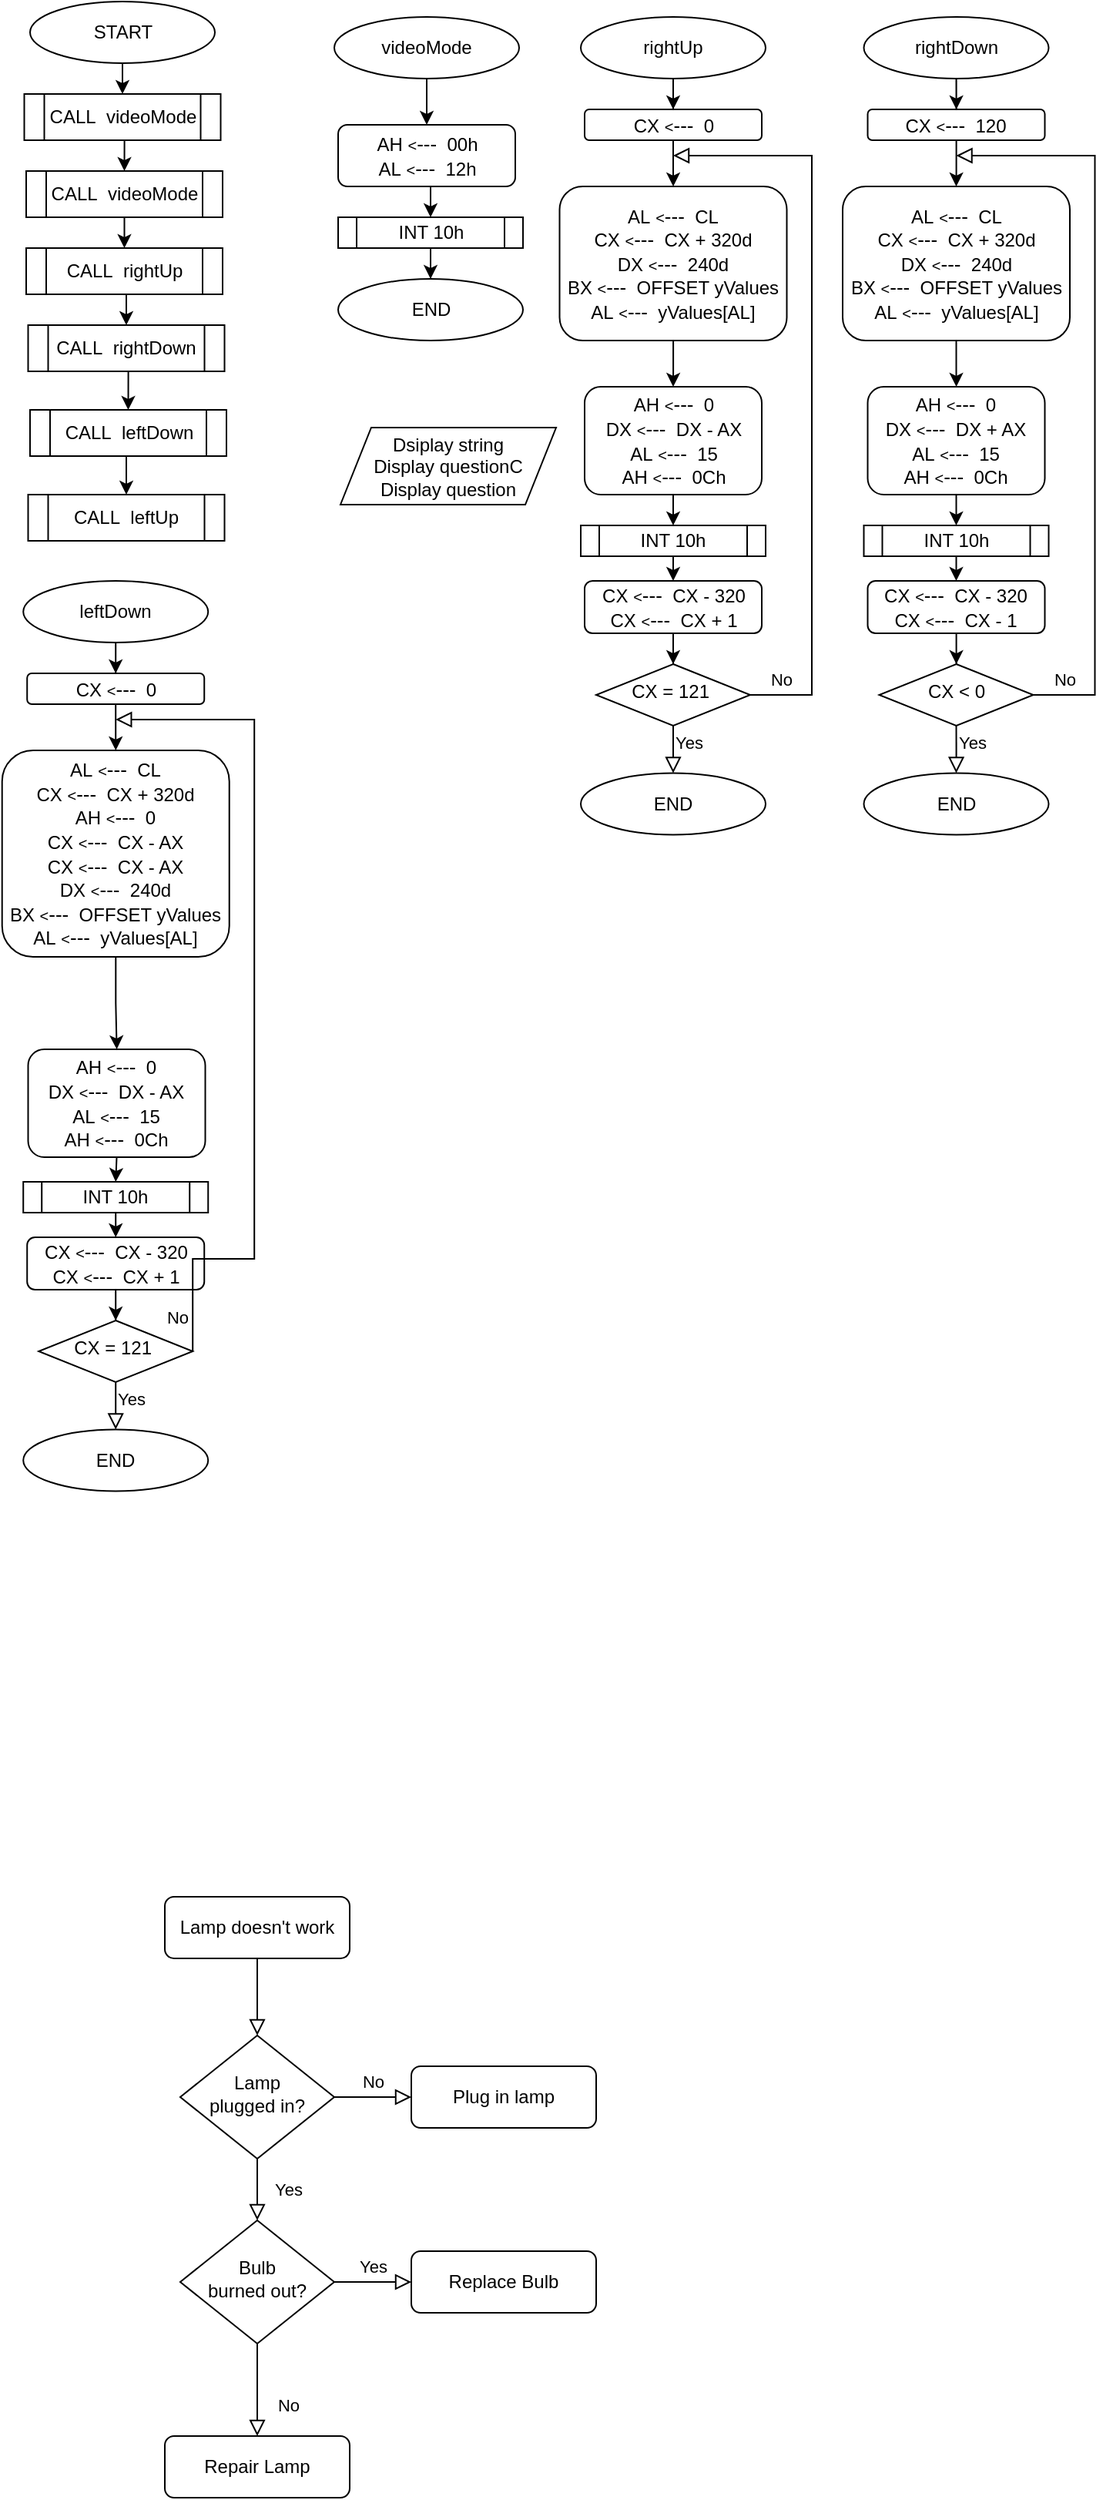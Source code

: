 <mxfile version="17.4.5" type="github">
  <diagram id="C5RBs43oDa-KdzZeNtuy" name="Page-1">
    <mxGraphModel dx="852" dy="1515" grid="1" gridSize="10" guides="1" tooltips="1" connect="1" arrows="1" fold="1" page="1" pageScale="1" pageWidth="827" pageHeight="1169" math="0" shadow="0">
      <root>
        <mxCell id="WIyWlLk6GJQsqaUBKTNV-0" />
        <mxCell id="WIyWlLk6GJQsqaUBKTNV-1" parent="WIyWlLk6GJQsqaUBKTNV-0" />
        <mxCell id="WIyWlLk6GJQsqaUBKTNV-2" value="" style="rounded=0;html=1;jettySize=auto;orthogonalLoop=1;fontSize=11;endArrow=block;endFill=0;endSize=8;strokeWidth=1;shadow=0;labelBackgroundColor=none;edgeStyle=orthogonalEdgeStyle;" parent="WIyWlLk6GJQsqaUBKTNV-1" source="WIyWlLk6GJQsqaUBKTNV-3" target="WIyWlLk6GJQsqaUBKTNV-6" edge="1">
          <mxGeometry relative="1" as="geometry" />
        </mxCell>
        <mxCell id="WIyWlLk6GJQsqaUBKTNV-3" value="Lamp doesn&#39;t work" style="rounded=1;whiteSpace=wrap;html=1;fontSize=12;glass=0;strokeWidth=1;shadow=0;" parent="WIyWlLk6GJQsqaUBKTNV-1" vertex="1">
          <mxGeometry x="160" y="80" width="120" height="40" as="geometry" />
        </mxCell>
        <mxCell id="WIyWlLk6GJQsqaUBKTNV-4" value="Yes" style="rounded=0;html=1;jettySize=auto;orthogonalLoop=1;fontSize=11;endArrow=block;endFill=0;endSize=8;strokeWidth=1;shadow=0;labelBackgroundColor=none;edgeStyle=orthogonalEdgeStyle;" parent="WIyWlLk6GJQsqaUBKTNV-1" source="WIyWlLk6GJQsqaUBKTNV-6" target="WIyWlLk6GJQsqaUBKTNV-10" edge="1">
          <mxGeometry y="20" relative="1" as="geometry">
            <mxPoint as="offset" />
          </mxGeometry>
        </mxCell>
        <mxCell id="WIyWlLk6GJQsqaUBKTNV-5" value="No" style="edgeStyle=orthogonalEdgeStyle;rounded=0;html=1;jettySize=auto;orthogonalLoop=1;fontSize=11;endArrow=block;endFill=0;endSize=8;strokeWidth=1;shadow=0;labelBackgroundColor=none;" parent="WIyWlLk6GJQsqaUBKTNV-1" source="WIyWlLk6GJQsqaUBKTNV-6" target="WIyWlLk6GJQsqaUBKTNV-7" edge="1">
          <mxGeometry y="10" relative="1" as="geometry">
            <mxPoint as="offset" />
          </mxGeometry>
        </mxCell>
        <mxCell id="WIyWlLk6GJQsqaUBKTNV-6" value="Lamp&lt;br&gt;plugged in?" style="rhombus;whiteSpace=wrap;html=1;shadow=0;fontFamily=Helvetica;fontSize=12;align=center;strokeWidth=1;spacing=6;spacingTop=-4;" parent="WIyWlLk6GJQsqaUBKTNV-1" vertex="1">
          <mxGeometry x="170" y="170" width="100" height="80" as="geometry" />
        </mxCell>
        <mxCell id="WIyWlLk6GJQsqaUBKTNV-7" value="Plug in lamp" style="rounded=1;whiteSpace=wrap;html=1;fontSize=12;glass=0;strokeWidth=1;shadow=0;" parent="WIyWlLk6GJQsqaUBKTNV-1" vertex="1">
          <mxGeometry x="320" y="190" width="120" height="40" as="geometry" />
        </mxCell>
        <mxCell id="WIyWlLk6GJQsqaUBKTNV-8" value="No" style="rounded=0;html=1;jettySize=auto;orthogonalLoop=1;fontSize=11;endArrow=block;endFill=0;endSize=8;strokeWidth=1;shadow=0;labelBackgroundColor=none;edgeStyle=orthogonalEdgeStyle;" parent="WIyWlLk6GJQsqaUBKTNV-1" source="WIyWlLk6GJQsqaUBKTNV-10" target="WIyWlLk6GJQsqaUBKTNV-11" edge="1">
          <mxGeometry x="0.333" y="20" relative="1" as="geometry">
            <mxPoint as="offset" />
          </mxGeometry>
        </mxCell>
        <mxCell id="WIyWlLk6GJQsqaUBKTNV-9" value="Yes" style="edgeStyle=orthogonalEdgeStyle;rounded=0;html=1;jettySize=auto;orthogonalLoop=1;fontSize=11;endArrow=block;endFill=0;endSize=8;strokeWidth=1;shadow=0;labelBackgroundColor=none;" parent="WIyWlLk6GJQsqaUBKTNV-1" source="WIyWlLk6GJQsqaUBKTNV-10" target="WIyWlLk6GJQsqaUBKTNV-12" edge="1">
          <mxGeometry y="10" relative="1" as="geometry">
            <mxPoint as="offset" />
          </mxGeometry>
        </mxCell>
        <mxCell id="WIyWlLk6GJQsqaUBKTNV-10" value="Bulb&lt;br&gt;burned out?" style="rhombus;whiteSpace=wrap;html=1;shadow=0;fontFamily=Helvetica;fontSize=12;align=center;strokeWidth=1;spacing=6;spacingTop=-4;" parent="WIyWlLk6GJQsqaUBKTNV-1" vertex="1">
          <mxGeometry x="170" y="290" width="100" height="80" as="geometry" />
        </mxCell>
        <mxCell id="WIyWlLk6GJQsqaUBKTNV-11" value="Repair Lamp" style="rounded=1;whiteSpace=wrap;html=1;fontSize=12;glass=0;strokeWidth=1;shadow=0;" parent="WIyWlLk6GJQsqaUBKTNV-1" vertex="1">
          <mxGeometry x="160" y="430" width="120" height="40" as="geometry" />
        </mxCell>
        <mxCell id="WIyWlLk6GJQsqaUBKTNV-12" value="Replace Bulb" style="rounded=1;whiteSpace=wrap;html=1;fontSize=12;glass=0;strokeWidth=1;shadow=0;" parent="WIyWlLk6GJQsqaUBKTNV-1" vertex="1">
          <mxGeometry x="320" y="310" width="120" height="40" as="geometry" />
        </mxCell>
        <mxCell id="AIc77t7kBm68XltENAZ_-29" value="" style="edgeStyle=orthogonalEdgeStyle;rounded=0;orthogonalLoop=1;jettySize=auto;html=1;" parent="WIyWlLk6GJQsqaUBKTNV-1" source="AIc77t7kBm68XltENAZ_-1" target="AIc77t7kBm68XltENAZ_-5" edge="1">
          <mxGeometry relative="1" as="geometry" />
        </mxCell>
        <mxCell id="AIc77t7kBm68XltENAZ_-1" value="START" style="ellipse;whiteSpace=wrap;html=1;" parent="WIyWlLk6GJQsqaUBKTNV-1" vertex="1">
          <mxGeometry x="72.5" y="-1150" width="120" height="40" as="geometry" />
        </mxCell>
        <mxCell id="AIc77t7kBm68XltENAZ_-3" value="Dsiplay string&lt;br&gt;Display questionC&lt;br&gt;Display question" style="shape=parallelogram;perimeter=parallelogramPerimeter;whiteSpace=wrap;html=1;fixedSize=1;" parent="WIyWlLk6GJQsqaUBKTNV-1" vertex="1">
          <mxGeometry x="274" y="-873.5" width="140" height="50" as="geometry" />
        </mxCell>
        <mxCell id="r72hjKgwRistqZslc-h6-1" style="edgeStyle=orthogonalEdgeStyle;rounded=0;orthogonalLoop=1;jettySize=auto;html=1;exitX=0.5;exitY=1;exitDx=0;exitDy=0;entryX=0.5;entryY=0;entryDx=0;entryDy=0;" edge="1" parent="WIyWlLk6GJQsqaUBKTNV-1" source="AIc77t7kBm68XltENAZ_-5" target="r72hjKgwRistqZslc-h6-0">
          <mxGeometry relative="1" as="geometry" />
        </mxCell>
        <mxCell id="AIc77t7kBm68XltENAZ_-5" value="CALL&amp;nbsp; videoMode" style="shape=process;whiteSpace=wrap;html=1;backgroundOutline=1;" parent="WIyWlLk6GJQsqaUBKTNV-1" vertex="1">
          <mxGeometry x="68.75" y="-1090" width="127.5" height="30" as="geometry" />
        </mxCell>
        <mxCell id="r72hjKgwRistqZslc-h6-3" style="edgeStyle=orthogonalEdgeStyle;rounded=0;orthogonalLoop=1;jettySize=auto;html=1;exitX=0.5;exitY=1;exitDx=0;exitDy=0;entryX=0.5;entryY=0;entryDx=0;entryDy=0;" edge="1" parent="WIyWlLk6GJQsqaUBKTNV-1" source="r72hjKgwRistqZslc-h6-0" target="r72hjKgwRistqZslc-h6-2">
          <mxGeometry relative="1" as="geometry" />
        </mxCell>
        <mxCell id="r72hjKgwRistqZslc-h6-0" value="CALL&amp;nbsp; videoMode" style="shape=process;whiteSpace=wrap;html=1;backgroundOutline=1;" vertex="1" parent="WIyWlLk6GJQsqaUBKTNV-1">
          <mxGeometry x="70" y="-1040" width="127.5" height="30" as="geometry" />
        </mxCell>
        <mxCell id="r72hjKgwRistqZslc-h6-2" value="CALL&amp;nbsp; rightUp" style="shape=process;whiteSpace=wrap;html=1;backgroundOutline=1;" vertex="1" parent="WIyWlLk6GJQsqaUBKTNV-1">
          <mxGeometry x="70" y="-990" width="127.5" height="30" as="geometry" />
        </mxCell>
        <mxCell id="r72hjKgwRistqZslc-h6-4" style="edgeStyle=orthogonalEdgeStyle;rounded=0;orthogonalLoop=1;jettySize=auto;html=1;exitX=0.5;exitY=1;exitDx=0;exitDy=0;entryX=0.5;entryY=0;entryDx=0;entryDy=0;" edge="1" parent="WIyWlLk6GJQsqaUBKTNV-1" target="r72hjKgwRistqZslc-h6-5">
          <mxGeometry relative="1" as="geometry">
            <mxPoint x="136.25" y="-960" as="sourcePoint" />
          </mxGeometry>
        </mxCell>
        <mxCell id="r72hjKgwRistqZslc-h6-5" value="CALL&amp;nbsp; rightDown" style="shape=process;whiteSpace=wrap;html=1;backgroundOutline=1;" vertex="1" parent="WIyWlLk6GJQsqaUBKTNV-1">
          <mxGeometry x="71.25" y="-940" width="127.5" height="30" as="geometry" />
        </mxCell>
        <mxCell id="r72hjKgwRistqZslc-h6-6" style="edgeStyle=orthogonalEdgeStyle;rounded=0;orthogonalLoop=1;jettySize=auto;html=1;exitX=0.5;exitY=1;exitDx=0;exitDy=0;entryX=0.5;entryY=0;entryDx=0;entryDy=0;" edge="1" parent="WIyWlLk6GJQsqaUBKTNV-1" target="r72hjKgwRistqZslc-h6-7" source="r72hjKgwRistqZslc-h6-5">
          <mxGeometry relative="1" as="geometry">
            <mxPoint x="135.63" y="-905" as="sourcePoint" />
          </mxGeometry>
        </mxCell>
        <mxCell id="r72hjKgwRistqZslc-h6-7" value="CALL&amp;nbsp; leftDown" style="shape=process;whiteSpace=wrap;html=1;backgroundOutline=1;" vertex="1" parent="WIyWlLk6GJQsqaUBKTNV-1">
          <mxGeometry x="72.5" y="-885" width="127.5" height="30" as="geometry" />
        </mxCell>
        <mxCell id="r72hjKgwRistqZslc-h6-8" style="edgeStyle=orthogonalEdgeStyle;rounded=0;orthogonalLoop=1;jettySize=auto;html=1;exitX=0.5;exitY=1;exitDx=0;exitDy=0;entryX=0.5;entryY=0;entryDx=0;entryDy=0;" edge="1" parent="WIyWlLk6GJQsqaUBKTNV-1" target="r72hjKgwRistqZslc-h6-9">
          <mxGeometry relative="1" as="geometry">
            <mxPoint x="136.25" y="-855" as="sourcePoint" />
          </mxGeometry>
        </mxCell>
        <mxCell id="r72hjKgwRistqZslc-h6-9" value="CALL&amp;nbsp; leftUp" style="shape=process;whiteSpace=wrap;html=1;backgroundOutline=1;" vertex="1" parent="WIyWlLk6GJQsqaUBKTNV-1">
          <mxGeometry x="71.25" y="-830" width="127.5" height="30" as="geometry" />
        </mxCell>
        <mxCell id="r72hjKgwRistqZslc-h6-28" value="" style="edgeStyle=orthogonalEdgeStyle;rounded=0;orthogonalLoop=1;jettySize=auto;html=1;" edge="1" parent="WIyWlLk6GJQsqaUBKTNV-1" source="r72hjKgwRistqZslc-h6-11" target="r72hjKgwRistqZslc-h6-17">
          <mxGeometry relative="1" as="geometry" />
        </mxCell>
        <mxCell id="r72hjKgwRistqZslc-h6-11" value="videoMode" style="ellipse;whiteSpace=wrap;html=1;" vertex="1" parent="WIyWlLk6GJQsqaUBKTNV-1">
          <mxGeometry x="270" y="-1140" width="120" height="40" as="geometry" />
        </mxCell>
        <mxCell id="r72hjKgwRistqZslc-h6-31" style="edgeStyle=orthogonalEdgeStyle;rounded=0;orthogonalLoop=1;jettySize=auto;html=1;exitX=0.5;exitY=1;exitDx=0;exitDy=0;entryX=0.5;entryY=0;entryDx=0;entryDy=0;" edge="1" parent="WIyWlLk6GJQsqaUBKTNV-1" source="r72hjKgwRistqZslc-h6-17" target="r72hjKgwRistqZslc-h6-29">
          <mxGeometry relative="1" as="geometry" />
        </mxCell>
        <mxCell id="r72hjKgwRistqZslc-h6-17" value="AH&amp;nbsp;&lt;font style=&quot;font-size: 10px&quot;&gt;&amp;lt;&lt;/font&gt;&lt;font style=&quot;font-size: 13px&quot;&gt;---&lt;/font&gt;&amp;nbsp; 00h&lt;br&gt;AL&amp;nbsp;&lt;font style=&quot;font-size: 10px&quot;&gt;&amp;lt;&lt;/font&gt;&lt;font style=&quot;font-size: 13px&quot;&gt;---&lt;/font&gt;&amp;nbsp; 12h" style="rounded=1;whiteSpace=wrap;html=1;fontSize=12;glass=0;strokeWidth=1;shadow=0;" vertex="1" parent="WIyWlLk6GJQsqaUBKTNV-1">
          <mxGeometry x="272.5" y="-1070" width="115" height="40" as="geometry" />
        </mxCell>
        <mxCell id="r72hjKgwRistqZslc-h6-18" value="END" style="ellipse;whiteSpace=wrap;html=1;" vertex="1" parent="WIyWlLk6GJQsqaUBKTNV-1">
          <mxGeometry x="272.5" y="-970" width="120" height="40" as="geometry" />
        </mxCell>
        <mxCell id="r72hjKgwRistqZslc-h6-19" value="" style="edgeStyle=orthogonalEdgeStyle;rounded=0;orthogonalLoop=1;jettySize=auto;html=1;" edge="1" parent="WIyWlLk6GJQsqaUBKTNV-1" source="r72hjKgwRistqZslc-h6-20" target="r72hjKgwRistqZslc-h6-22">
          <mxGeometry relative="1" as="geometry" />
        </mxCell>
        <mxCell id="r72hjKgwRistqZslc-h6-20" value="rightUp" style="ellipse;whiteSpace=wrap;html=1;" vertex="1" parent="WIyWlLk6GJQsqaUBKTNV-1">
          <mxGeometry x="430" y="-1140" width="120" height="40" as="geometry" />
        </mxCell>
        <mxCell id="r72hjKgwRistqZslc-h6-21" value="" style="edgeStyle=orthogonalEdgeStyle;rounded=0;orthogonalLoop=1;jettySize=auto;html=1;" edge="1" parent="WIyWlLk6GJQsqaUBKTNV-1" source="r72hjKgwRistqZslc-h6-22" target="r72hjKgwRistqZslc-h6-24">
          <mxGeometry relative="1" as="geometry" />
        </mxCell>
        <mxCell id="r72hjKgwRistqZslc-h6-22" value="CX&amp;nbsp;&lt;font style=&quot;font-size: 10px&quot;&gt;&amp;lt;&lt;/font&gt;&lt;font style=&quot;font-size: 13px&quot;&gt;---&lt;/font&gt;&amp;nbsp; 0" style="rounded=1;whiteSpace=wrap;html=1;fontSize=12;glass=0;strokeWidth=1;shadow=0;" vertex="1" parent="WIyWlLk6GJQsqaUBKTNV-1">
          <mxGeometry x="432.5" y="-1080" width="115" height="20" as="geometry" />
        </mxCell>
        <mxCell id="r72hjKgwRistqZslc-h6-23" value="" style="edgeStyle=orthogonalEdgeStyle;rounded=0;orthogonalLoop=1;jettySize=auto;html=1;" edge="1" parent="WIyWlLk6GJQsqaUBKTNV-1" source="r72hjKgwRistqZslc-h6-24" target="r72hjKgwRistqZslc-h6-26">
          <mxGeometry relative="1" as="geometry" />
        </mxCell>
        <mxCell id="r72hjKgwRistqZslc-h6-24" value="AL&amp;nbsp;&lt;font style=&quot;font-size: 10px&quot;&gt;&amp;lt;&lt;/font&gt;&lt;font style=&quot;font-size: 13px&quot;&gt;---&lt;/font&gt;&amp;nbsp; CL&lt;br&gt;CX&amp;nbsp;&lt;font style=&quot;font-size: 10px&quot;&gt;&amp;lt;&lt;/font&gt;&lt;font style=&quot;font-size: 13px&quot;&gt;---&lt;/font&gt;&amp;nbsp; CX + 320d&lt;br&gt;DX&amp;nbsp;&lt;font style=&quot;font-size: 10px&quot;&gt;&amp;lt;&lt;/font&gt;&lt;font style=&quot;font-size: 13px&quot;&gt;---&lt;/font&gt;&amp;nbsp; 240d&lt;br&gt;BX&amp;nbsp;&lt;font style=&quot;font-size: 10px&quot;&gt;&amp;lt;&lt;/font&gt;&lt;font style=&quot;font-size: 13px&quot;&gt;---&lt;/font&gt;&amp;nbsp; OFFSET yValues&lt;br&gt;AL&amp;nbsp;&lt;font style=&quot;font-size: 10px&quot;&gt;&amp;lt;&lt;/font&gt;&lt;font style=&quot;font-size: 13px&quot;&gt;---&lt;/font&gt;&amp;nbsp; yValues[AL]" style="rounded=1;whiteSpace=wrap;html=1;fontSize=12;glass=0;strokeWidth=1;shadow=0;" vertex="1" parent="WIyWlLk6GJQsqaUBKTNV-1">
          <mxGeometry x="416.25" y="-1030" width="147.5" height="100" as="geometry" />
        </mxCell>
        <mxCell id="r72hjKgwRistqZslc-h6-35" style="edgeStyle=orthogonalEdgeStyle;rounded=0;orthogonalLoop=1;jettySize=auto;html=1;exitX=0.5;exitY=1;exitDx=0;exitDy=0;entryX=0.5;entryY=0;entryDx=0;entryDy=0;" edge="1" parent="WIyWlLk6GJQsqaUBKTNV-1" source="r72hjKgwRistqZslc-h6-26" target="r72hjKgwRistqZslc-h6-33">
          <mxGeometry relative="1" as="geometry" />
        </mxCell>
        <mxCell id="r72hjKgwRistqZslc-h6-26" value="AH&amp;nbsp;&lt;font style=&quot;font-size: 10px&quot;&gt;&amp;lt;&lt;/font&gt;&lt;font style=&quot;font-size: 13px&quot;&gt;---&lt;/font&gt;&amp;nbsp; 0&lt;br&gt;DX&amp;nbsp;&lt;font style=&quot;font-size: 10px&quot;&gt;&amp;lt;&lt;/font&gt;&lt;font style=&quot;font-size: 13px&quot;&gt;---&lt;/font&gt;&amp;nbsp; DX - AX&lt;br&gt;AL&amp;nbsp;&lt;font style=&quot;font-size: 10px&quot;&gt;&amp;lt;&lt;/font&gt;&lt;font style=&quot;font-size: 13px&quot;&gt;---&lt;/font&gt;&amp;nbsp; 15&lt;br&gt;AH&amp;nbsp;&lt;font style=&quot;font-size: 10px&quot;&gt;&amp;lt;&lt;/font&gt;&lt;font style=&quot;font-size: 13px&quot;&gt;---&lt;/font&gt;&amp;nbsp; 0Ch" style="rounded=1;whiteSpace=wrap;html=1;fontSize=12;glass=0;strokeWidth=1;shadow=0;" vertex="1" parent="WIyWlLk6GJQsqaUBKTNV-1">
          <mxGeometry x="432.5" y="-900" width="115" height="70" as="geometry" />
        </mxCell>
        <mxCell id="r72hjKgwRistqZslc-h6-27" value="END" style="ellipse;whiteSpace=wrap;html=1;" vertex="1" parent="WIyWlLk6GJQsqaUBKTNV-1">
          <mxGeometry x="430" y="-649.25" width="120" height="40" as="geometry" />
        </mxCell>
        <mxCell id="r72hjKgwRistqZslc-h6-32" value="" style="edgeStyle=orthogonalEdgeStyle;rounded=0;orthogonalLoop=1;jettySize=auto;html=1;" edge="1" parent="WIyWlLk6GJQsqaUBKTNV-1" source="r72hjKgwRistqZslc-h6-29" target="r72hjKgwRistqZslc-h6-18">
          <mxGeometry relative="1" as="geometry" />
        </mxCell>
        <mxCell id="r72hjKgwRistqZslc-h6-29" value="INT 10h" style="shape=process;whiteSpace=wrap;html=1;backgroundOutline=1;" vertex="1" parent="WIyWlLk6GJQsqaUBKTNV-1">
          <mxGeometry x="272.5" y="-1010" width="120" height="20" as="geometry" />
        </mxCell>
        <mxCell id="r72hjKgwRistqZslc-h6-37" style="edgeStyle=orthogonalEdgeStyle;rounded=0;orthogonalLoop=1;jettySize=auto;html=1;exitX=0.5;exitY=1;exitDx=0;exitDy=0;entryX=0.5;entryY=0;entryDx=0;entryDy=0;" edge="1" parent="WIyWlLk6GJQsqaUBKTNV-1" source="r72hjKgwRistqZslc-h6-33" target="r72hjKgwRistqZslc-h6-36">
          <mxGeometry relative="1" as="geometry" />
        </mxCell>
        <mxCell id="r72hjKgwRistqZslc-h6-33" value="INT 10h" style="shape=process;whiteSpace=wrap;html=1;backgroundOutline=1;" vertex="1" parent="WIyWlLk6GJQsqaUBKTNV-1">
          <mxGeometry x="430" y="-810" width="120" height="20" as="geometry" />
        </mxCell>
        <mxCell id="r72hjKgwRistqZslc-h6-39" value="" style="edgeStyle=orthogonalEdgeStyle;rounded=0;orthogonalLoop=1;jettySize=auto;html=1;" edge="1" parent="WIyWlLk6GJQsqaUBKTNV-1" source="r72hjKgwRistqZslc-h6-36" target="r72hjKgwRistqZslc-h6-38">
          <mxGeometry relative="1" as="geometry" />
        </mxCell>
        <mxCell id="r72hjKgwRistqZslc-h6-36" value="CX&amp;nbsp;&lt;font style=&quot;font-size: 10px&quot;&gt;&amp;lt;&lt;/font&gt;&lt;font style=&quot;font-size: 13px&quot;&gt;---&lt;/font&gt;&amp;nbsp; CX - 320&lt;br&gt;CX&amp;nbsp;&lt;font style=&quot;font-size: 10px&quot;&gt;&amp;lt;&lt;/font&gt;&lt;font style=&quot;font-size: 13px&quot;&gt;---&lt;/font&gt;&amp;nbsp; CX + 1" style="rounded=1;whiteSpace=wrap;html=1;fontSize=12;glass=0;strokeWidth=1;shadow=0;" vertex="1" parent="WIyWlLk6GJQsqaUBKTNV-1">
          <mxGeometry x="432.5" y="-774" width="115" height="34" as="geometry" />
        </mxCell>
        <mxCell id="r72hjKgwRistqZslc-h6-38" value="CX = 121&amp;nbsp;" style="rhombus;whiteSpace=wrap;html=1;shadow=0;fontFamily=Helvetica;fontSize=12;align=center;strokeWidth=1;spacing=6;spacingTop=-4;" vertex="1" parent="WIyWlLk6GJQsqaUBKTNV-1">
          <mxGeometry x="440" y="-720" width="100" height="40" as="geometry" />
        </mxCell>
        <mxCell id="r72hjKgwRistqZslc-h6-40" value="Yes" style="rounded=0;html=1;jettySize=auto;orthogonalLoop=1;fontSize=11;endArrow=block;endFill=0;endSize=8;strokeWidth=1;shadow=0;labelBackgroundColor=none;edgeStyle=orthogonalEdgeStyle;exitX=0.5;exitY=1;exitDx=0;exitDy=0;" edge="1" parent="WIyWlLk6GJQsqaUBKTNV-1" source="r72hjKgwRistqZslc-h6-38" target="r72hjKgwRistqZslc-h6-27">
          <mxGeometry x="0.187" y="10" relative="1" as="geometry">
            <mxPoint as="offset" />
            <mxPoint x="490" y="-650" as="targetPoint" />
            <Array as="points" />
            <mxPoint x="597.5" y="-704.5" as="sourcePoint" />
          </mxGeometry>
        </mxCell>
        <mxCell id="r72hjKgwRistqZslc-h6-42" value="No" style="edgeStyle=orthogonalEdgeStyle;rounded=0;html=1;jettySize=auto;orthogonalLoop=1;fontSize=11;endArrow=block;endFill=0;endSize=8;strokeWidth=1;shadow=0;labelBackgroundColor=none;exitX=1;exitY=0.5;exitDx=0;exitDy=0;" edge="1" parent="WIyWlLk6GJQsqaUBKTNV-1" source="r72hjKgwRistqZslc-h6-38">
          <mxGeometry x="-0.917" y="10" relative="1" as="geometry">
            <mxPoint as="offset" />
            <mxPoint x="490" y="-1050" as="targetPoint" />
            <Array as="points">
              <mxPoint x="580" y="-700" />
              <mxPoint x="580" y="-1050" />
            </Array>
            <mxPoint x="140" y="-654" as="sourcePoint" />
          </mxGeometry>
        </mxCell>
        <mxCell id="r72hjKgwRistqZslc-h6-45" value="" style="edgeStyle=orthogonalEdgeStyle;rounded=0;orthogonalLoop=1;jettySize=auto;html=1;" edge="1" parent="WIyWlLk6GJQsqaUBKTNV-1" source="r72hjKgwRistqZslc-h6-46" target="r72hjKgwRistqZslc-h6-48">
          <mxGeometry relative="1" as="geometry" />
        </mxCell>
        <mxCell id="r72hjKgwRistqZslc-h6-46" value="rightDown" style="ellipse;whiteSpace=wrap;html=1;" vertex="1" parent="WIyWlLk6GJQsqaUBKTNV-1">
          <mxGeometry x="613.75" y="-1140" width="120" height="40" as="geometry" />
        </mxCell>
        <mxCell id="r72hjKgwRistqZslc-h6-47" value="" style="edgeStyle=orthogonalEdgeStyle;rounded=0;orthogonalLoop=1;jettySize=auto;html=1;" edge="1" parent="WIyWlLk6GJQsqaUBKTNV-1" source="r72hjKgwRistqZslc-h6-48" target="r72hjKgwRistqZslc-h6-50">
          <mxGeometry relative="1" as="geometry" />
        </mxCell>
        <mxCell id="r72hjKgwRistqZslc-h6-48" value="CX&amp;nbsp;&lt;font style=&quot;font-size: 10px&quot;&gt;&amp;lt;&lt;/font&gt;&lt;font style=&quot;font-size: 13px&quot;&gt;---&lt;/font&gt;&amp;nbsp; 120" style="rounded=1;whiteSpace=wrap;html=1;fontSize=12;glass=0;strokeWidth=1;shadow=0;" vertex="1" parent="WIyWlLk6GJQsqaUBKTNV-1">
          <mxGeometry x="616.25" y="-1080" width="115" height="20" as="geometry" />
        </mxCell>
        <mxCell id="r72hjKgwRistqZslc-h6-49" value="" style="edgeStyle=orthogonalEdgeStyle;rounded=0;orthogonalLoop=1;jettySize=auto;html=1;" edge="1" parent="WIyWlLk6GJQsqaUBKTNV-1" source="r72hjKgwRistqZslc-h6-50" target="r72hjKgwRistqZslc-h6-52">
          <mxGeometry relative="1" as="geometry" />
        </mxCell>
        <mxCell id="r72hjKgwRistqZslc-h6-50" value="AL&amp;nbsp;&lt;font style=&quot;font-size: 10px&quot;&gt;&amp;lt;&lt;/font&gt;&lt;font style=&quot;font-size: 13px&quot;&gt;---&lt;/font&gt;&amp;nbsp; CL&lt;br&gt;CX&amp;nbsp;&lt;font style=&quot;font-size: 10px&quot;&gt;&amp;lt;&lt;/font&gt;&lt;font style=&quot;font-size: 13px&quot;&gt;---&lt;/font&gt;&amp;nbsp; CX + 320d&lt;br&gt;DX&amp;nbsp;&lt;font style=&quot;font-size: 10px&quot;&gt;&amp;lt;&lt;/font&gt;&lt;font style=&quot;font-size: 13px&quot;&gt;---&lt;/font&gt;&amp;nbsp; 240d&lt;br&gt;BX&amp;nbsp;&lt;font style=&quot;font-size: 10px&quot;&gt;&amp;lt;&lt;/font&gt;&lt;font style=&quot;font-size: 13px&quot;&gt;---&lt;/font&gt;&amp;nbsp; OFFSET yValues&lt;br&gt;AL&amp;nbsp;&lt;font style=&quot;font-size: 10px&quot;&gt;&amp;lt;&lt;/font&gt;&lt;font style=&quot;font-size: 13px&quot;&gt;---&lt;/font&gt;&amp;nbsp; yValues[AL]" style="rounded=1;whiteSpace=wrap;html=1;fontSize=12;glass=0;strokeWidth=1;shadow=0;" vertex="1" parent="WIyWlLk6GJQsqaUBKTNV-1">
          <mxGeometry x="600" y="-1030" width="147.5" height="100" as="geometry" />
        </mxCell>
        <mxCell id="r72hjKgwRistqZslc-h6-51" style="edgeStyle=orthogonalEdgeStyle;rounded=0;orthogonalLoop=1;jettySize=auto;html=1;exitX=0.5;exitY=1;exitDx=0;exitDy=0;entryX=0.5;entryY=0;entryDx=0;entryDy=0;" edge="1" parent="WIyWlLk6GJQsqaUBKTNV-1" source="r72hjKgwRistqZslc-h6-52" target="r72hjKgwRistqZslc-h6-55">
          <mxGeometry relative="1" as="geometry" />
        </mxCell>
        <mxCell id="r72hjKgwRistqZslc-h6-52" value="AH&amp;nbsp;&lt;font style=&quot;font-size: 10px&quot;&gt;&amp;lt;&lt;/font&gt;&lt;font style=&quot;font-size: 13px&quot;&gt;---&lt;/font&gt;&amp;nbsp; 0&lt;br&gt;DX&amp;nbsp;&lt;font style=&quot;font-size: 10px&quot;&gt;&amp;lt;&lt;/font&gt;&lt;font style=&quot;font-size: 13px&quot;&gt;---&lt;/font&gt;&amp;nbsp; DX + AX&lt;br&gt;AL&amp;nbsp;&lt;font style=&quot;font-size: 10px&quot;&gt;&amp;lt;&lt;/font&gt;&lt;font style=&quot;font-size: 13px&quot;&gt;---&lt;/font&gt;&amp;nbsp; 15&lt;br&gt;AH&amp;nbsp;&lt;font style=&quot;font-size: 10px&quot;&gt;&amp;lt;&lt;/font&gt;&lt;font style=&quot;font-size: 13px&quot;&gt;---&lt;/font&gt;&amp;nbsp; 0Ch" style="rounded=1;whiteSpace=wrap;html=1;fontSize=12;glass=0;strokeWidth=1;shadow=0;" vertex="1" parent="WIyWlLk6GJQsqaUBKTNV-1">
          <mxGeometry x="616.25" y="-900" width="115" height="70" as="geometry" />
        </mxCell>
        <mxCell id="r72hjKgwRistqZslc-h6-53" value="END" style="ellipse;whiteSpace=wrap;html=1;" vertex="1" parent="WIyWlLk6GJQsqaUBKTNV-1">
          <mxGeometry x="613.75" y="-649.25" width="120" height="40" as="geometry" />
        </mxCell>
        <mxCell id="r72hjKgwRistqZslc-h6-54" style="edgeStyle=orthogonalEdgeStyle;rounded=0;orthogonalLoop=1;jettySize=auto;html=1;exitX=0.5;exitY=1;exitDx=0;exitDy=0;entryX=0.5;entryY=0;entryDx=0;entryDy=0;" edge="1" parent="WIyWlLk6GJQsqaUBKTNV-1" source="r72hjKgwRistqZslc-h6-55" target="r72hjKgwRistqZslc-h6-57">
          <mxGeometry relative="1" as="geometry" />
        </mxCell>
        <mxCell id="r72hjKgwRistqZslc-h6-55" value="INT 10h" style="shape=process;whiteSpace=wrap;html=1;backgroundOutline=1;" vertex="1" parent="WIyWlLk6GJQsqaUBKTNV-1">
          <mxGeometry x="613.75" y="-810" width="120" height="20" as="geometry" />
        </mxCell>
        <mxCell id="r72hjKgwRistqZslc-h6-56" value="" style="edgeStyle=orthogonalEdgeStyle;rounded=0;orthogonalLoop=1;jettySize=auto;html=1;" edge="1" parent="WIyWlLk6GJQsqaUBKTNV-1" source="r72hjKgwRistqZslc-h6-57" target="r72hjKgwRistqZslc-h6-58">
          <mxGeometry relative="1" as="geometry" />
        </mxCell>
        <mxCell id="r72hjKgwRistqZslc-h6-57" value="CX&amp;nbsp;&lt;font style=&quot;font-size: 10px&quot;&gt;&amp;lt;&lt;/font&gt;&lt;font style=&quot;font-size: 13px&quot;&gt;---&lt;/font&gt;&amp;nbsp; CX - 320&lt;br&gt;CX&amp;nbsp;&lt;font style=&quot;font-size: 10px&quot;&gt;&amp;lt;&lt;/font&gt;&lt;font style=&quot;font-size: 13px&quot;&gt;---&lt;/font&gt;&amp;nbsp; CX - 1" style="rounded=1;whiteSpace=wrap;html=1;fontSize=12;glass=0;strokeWidth=1;shadow=0;" vertex="1" parent="WIyWlLk6GJQsqaUBKTNV-1">
          <mxGeometry x="616.25" y="-774" width="115" height="34" as="geometry" />
        </mxCell>
        <mxCell id="r72hjKgwRistqZslc-h6-58" value="CX &amp;lt; 0" style="rhombus;whiteSpace=wrap;html=1;shadow=0;fontFamily=Helvetica;fontSize=12;align=center;strokeWidth=1;spacing=6;spacingTop=-4;" vertex="1" parent="WIyWlLk6GJQsqaUBKTNV-1">
          <mxGeometry x="623.75" y="-720" width="100" height="40" as="geometry" />
        </mxCell>
        <mxCell id="r72hjKgwRistqZslc-h6-59" value="Yes" style="rounded=0;html=1;jettySize=auto;orthogonalLoop=1;fontSize=11;endArrow=block;endFill=0;endSize=8;strokeWidth=1;shadow=0;labelBackgroundColor=none;edgeStyle=orthogonalEdgeStyle;exitX=0.5;exitY=1;exitDx=0;exitDy=0;" edge="1" parent="WIyWlLk6GJQsqaUBKTNV-1" source="r72hjKgwRistqZslc-h6-58" target="r72hjKgwRistqZslc-h6-53">
          <mxGeometry x="0.187" y="10" relative="1" as="geometry">
            <mxPoint as="offset" />
            <mxPoint x="673.75" y="-650" as="targetPoint" />
            <Array as="points" />
            <mxPoint x="781.25" y="-704.5" as="sourcePoint" />
          </mxGeometry>
        </mxCell>
        <mxCell id="r72hjKgwRistqZslc-h6-60" value="No" style="edgeStyle=orthogonalEdgeStyle;rounded=0;html=1;jettySize=auto;orthogonalLoop=1;fontSize=11;endArrow=block;endFill=0;endSize=8;strokeWidth=1;shadow=0;labelBackgroundColor=none;exitX=1;exitY=0.5;exitDx=0;exitDy=0;" edge="1" parent="WIyWlLk6GJQsqaUBKTNV-1" source="r72hjKgwRistqZslc-h6-58">
          <mxGeometry x="-0.917" y="10" relative="1" as="geometry">
            <mxPoint as="offset" />
            <mxPoint x="673.75" y="-1050" as="targetPoint" />
            <Array as="points">
              <mxPoint x="763.75" y="-700" />
              <mxPoint x="763.75" y="-1050" />
            </Array>
            <mxPoint x="323.75" y="-654" as="sourcePoint" />
          </mxGeometry>
        </mxCell>
        <mxCell id="r72hjKgwRistqZslc-h6-61" value="" style="edgeStyle=orthogonalEdgeStyle;rounded=0;orthogonalLoop=1;jettySize=auto;html=1;" edge="1" parent="WIyWlLk6GJQsqaUBKTNV-1" source="r72hjKgwRistqZslc-h6-62" target="r72hjKgwRistqZslc-h6-64">
          <mxGeometry relative="1" as="geometry" />
        </mxCell>
        <mxCell id="r72hjKgwRistqZslc-h6-62" value="leftDown" style="ellipse;whiteSpace=wrap;html=1;" vertex="1" parent="WIyWlLk6GJQsqaUBKTNV-1">
          <mxGeometry x="68.11" y="-774" width="120" height="40" as="geometry" />
        </mxCell>
        <mxCell id="r72hjKgwRistqZslc-h6-63" value="" style="edgeStyle=orthogonalEdgeStyle;rounded=0;orthogonalLoop=1;jettySize=auto;html=1;" edge="1" parent="WIyWlLk6GJQsqaUBKTNV-1" source="r72hjKgwRistqZslc-h6-64" target="r72hjKgwRistqZslc-h6-66">
          <mxGeometry relative="1" as="geometry" />
        </mxCell>
        <mxCell id="r72hjKgwRistqZslc-h6-64" value="CX&amp;nbsp;&lt;font style=&quot;font-size: 10px&quot;&gt;&amp;lt;&lt;/font&gt;&lt;font style=&quot;font-size: 13px&quot;&gt;---&lt;/font&gt;&amp;nbsp; 0" style="rounded=1;whiteSpace=wrap;html=1;fontSize=12;glass=0;strokeWidth=1;shadow=0;" vertex="1" parent="WIyWlLk6GJQsqaUBKTNV-1">
          <mxGeometry x="70.61" y="-714" width="115" height="20" as="geometry" />
        </mxCell>
        <mxCell id="r72hjKgwRistqZslc-h6-65" value="" style="edgeStyle=orthogonalEdgeStyle;rounded=0;orthogonalLoop=1;jettySize=auto;html=1;" edge="1" parent="WIyWlLk6GJQsqaUBKTNV-1" source="r72hjKgwRistqZslc-h6-66" target="r72hjKgwRistqZslc-h6-68">
          <mxGeometry relative="1" as="geometry" />
        </mxCell>
        <mxCell id="r72hjKgwRistqZslc-h6-66" value="AL&amp;nbsp;&lt;font style=&quot;font-size: 10px&quot;&gt;&amp;lt;&lt;/font&gt;&lt;font style=&quot;font-size: 13px&quot;&gt;---&lt;/font&gt;&amp;nbsp; CL&lt;br&gt;CX&amp;nbsp;&lt;font style=&quot;font-size: 10px&quot;&gt;&amp;lt;&lt;/font&gt;&lt;font style=&quot;font-size: 13px&quot;&gt;---&lt;/font&gt;&amp;nbsp; CX + 320d&lt;br&gt;AH&amp;nbsp;&lt;font style=&quot;font-size: 10px&quot;&gt;&amp;lt;&lt;/font&gt;&lt;font style=&quot;font-size: 13px&quot;&gt;---&lt;/font&gt;&amp;nbsp; 0&lt;br&gt;CX&amp;nbsp;&lt;font style=&quot;font-size: 10px&quot;&gt;&amp;lt;&lt;/font&gt;&lt;font style=&quot;font-size: 13px&quot;&gt;---&lt;/font&gt;&amp;nbsp; CX - AX&lt;br&gt;CX&amp;nbsp;&lt;font style=&quot;font-size: 10px&quot;&gt;&amp;lt;&lt;/font&gt;&lt;font style=&quot;font-size: 13px&quot;&gt;---&lt;/font&gt;&amp;nbsp; CX - AX&lt;br&gt;DX&amp;nbsp;&lt;font style=&quot;font-size: 10px&quot;&gt;&amp;lt;&lt;/font&gt;&lt;font style=&quot;font-size: 13px&quot;&gt;---&lt;/font&gt;&amp;nbsp; 240d&lt;br&gt;BX&amp;nbsp;&lt;font style=&quot;font-size: 10px&quot;&gt;&amp;lt;&lt;/font&gt;&lt;font style=&quot;font-size: 13px&quot;&gt;---&lt;/font&gt;&amp;nbsp; OFFSET yValues&lt;br&gt;AL&amp;nbsp;&lt;font style=&quot;font-size: 10px&quot;&gt;&amp;lt;&lt;/font&gt;&lt;font style=&quot;font-size: 13px&quot;&gt;---&lt;/font&gt;&amp;nbsp; yValues[AL]" style="rounded=1;whiteSpace=wrap;html=1;fontSize=12;glass=0;strokeWidth=1;shadow=0;" vertex="1" parent="WIyWlLk6GJQsqaUBKTNV-1">
          <mxGeometry x="54.36" y="-664" width="147.5" height="134" as="geometry" />
        </mxCell>
        <mxCell id="r72hjKgwRistqZslc-h6-67" style="edgeStyle=orthogonalEdgeStyle;rounded=0;orthogonalLoop=1;jettySize=auto;html=1;exitX=0.5;exitY=1;exitDx=0;exitDy=0;entryX=0.5;entryY=0;entryDx=0;entryDy=0;" edge="1" parent="WIyWlLk6GJQsqaUBKTNV-1" source="r72hjKgwRistqZslc-h6-68" target="r72hjKgwRistqZslc-h6-71">
          <mxGeometry relative="1" as="geometry" />
        </mxCell>
        <mxCell id="r72hjKgwRistqZslc-h6-68" value="AH&amp;nbsp;&lt;font style=&quot;font-size: 10px&quot;&gt;&amp;lt;&lt;/font&gt;&lt;font style=&quot;font-size: 13px&quot;&gt;---&lt;/font&gt;&amp;nbsp; 0&lt;br&gt;DX&amp;nbsp;&lt;font style=&quot;font-size: 10px&quot;&gt;&amp;lt;&lt;/font&gt;&lt;font style=&quot;font-size: 13px&quot;&gt;---&lt;/font&gt;&amp;nbsp; DX - AX&lt;br&gt;AL&amp;nbsp;&lt;font style=&quot;font-size: 10px&quot;&gt;&amp;lt;&lt;/font&gt;&lt;font style=&quot;font-size: 13px&quot;&gt;---&lt;/font&gt;&amp;nbsp; 15&lt;br&gt;AH&amp;nbsp;&lt;font style=&quot;font-size: 10px&quot;&gt;&amp;lt;&lt;/font&gt;&lt;font style=&quot;font-size: 13px&quot;&gt;---&lt;/font&gt;&amp;nbsp; 0Ch" style="rounded=1;whiteSpace=wrap;html=1;fontSize=12;glass=0;strokeWidth=1;shadow=0;" vertex="1" parent="WIyWlLk6GJQsqaUBKTNV-1">
          <mxGeometry x="71.25" y="-470" width="115" height="70" as="geometry" />
        </mxCell>
        <mxCell id="r72hjKgwRistqZslc-h6-69" value="END" style="ellipse;whiteSpace=wrap;html=1;" vertex="1" parent="WIyWlLk6GJQsqaUBKTNV-1">
          <mxGeometry x="68.11" y="-223.25" width="120" height="40" as="geometry" />
        </mxCell>
        <mxCell id="r72hjKgwRistqZslc-h6-70" style="edgeStyle=orthogonalEdgeStyle;rounded=0;orthogonalLoop=1;jettySize=auto;html=1;exitX=0.5;exitY=1;exitDx=0;exitDy=0;entryX=0.5;entryY=0;entryDx=0;entryDy=0;" edge="1" parent="WIyWlLk6GJQsqaUBKTNV-1" source="r72hjKgwRistqZslc-h6-71" target="r72hjKgwRistqZslc-h6-73">
          <mxGeometry relative="1" as="geometry" />
        </mxCell>
        <mxCell id="r72hjKgwRistqZslc-h6-71" value="INT 10h" style="shape=process;whiteSpace=wrap;html=1;backgroundOutline=1;" vertex="1" parent="WIyWlLk6GJQsqaUBKTNV-1">
          <mxGeometry x="68.11" y="-384" width="120" height="20" as="geometry" />
        </mxCell>
        <mxCell id="r72hjKgwRistqZslc-h6-72" value="" style="edgeStyle=orthogonalEdgeStyle;rounded=0;orthogonalLoop=1;jettySize=auto;html=1;" edge="1" parent="WIyWlLk6GJQsqaUBKTNV-1" source="r72hjKgwRistqZslc-h6-73" target="r72hjKgwRistqZslc-h6-74">
          <mxGeometry relative="1" as="geometry" />
        </mxCell>
        <mxCell id="r72hjKgwRistqZslc-h6-73" value="CX&amp;nbsp;&lt;font style=&quot;font-size: 10px&quot;&gt;&amp;lt;&lt;/font&gt;&lt;font style=&quot;font-size: 13px&quot;&gt;---&lt;/font&gt;&amp;nbsp; CX - 320&lt;br&gt;CX&amp;nbsp;&lt;font style=&quot;font-size: 10px&quot;&gt;&amp;lt;&lt;/font&gt;&lt;font style=&quot;font-size: 13px&quot;&gt;---&lt;/font&gt;&amp;nbsp; CX + 1" style="rounded=1;whiteSpace=wrap;html=1;fontSize=12;glass=0;strokeWidth=1;shadow=0;" vertex="1" parent="WIyWlLk6GJQsqaUBKTNV-1">
          <mxGeometry x="70.61" y="-348" width="115" height="34" as="geometry" />
        </mxCell>
        <mxCell id="r72hjKgwRistqZslc-h6-74" value="CX = 121&amp;nbsp;" style="rhombus;whiteSpace=wrap;html=1;shadow=0;fontFamily=Helvetica;fontSize=12;align=center;strokeWidth=1;spacing=6;spacingTop=-4;" vertex="1" parent="WIyWlLk6GJQsqaUBKTNV-1">
          <mxGeometry x="78.11" y="-294" width="100" height="40" as="geometry" />
        </mxCell>
        <mxCell id="r72hjKgwRistqZslc-h6-75" value="Yes" style="rounded=0;html=1;jettySize=auto;orthogonalLoop=1;fontSize=11;endArrow=block;endFill=0;endSize=8;strokeWidth=1;shadow=0;labelBackgroundColor=none;edgeStyle=orthogonalEdgeStyle;exitX=0.5;exitY=1;exitDx=0;exitDy=0;" edge="1" parent="WIyWlLk6GJQsqaUBKTNV-1" source="r72hjKgwRistqZslc-h6-74" target="r72hjKgwRistqZslc-h6-69">
          <mxGeometry x="0.187" y="10" relative="1" as="geometry">
            <mxPoint as="offset" />
            <mxPoint x="128.11" y="-224" as="targetPoint" />
            <Array as="points" />
            <mxPoint x="235.61" y="-278.5" as="sourcePoint" />
          </mxGeometry>
        </mxCell>
        <mxCell id="r72hjKgwRistqZslc-h6-76" value="No" style="edgeStyle=orthogonalEdgeStyle;rounded=0;html=1;jettySize=auto;orthogonalLoop=1;fontSize=11;endArrow=block;endFill=0;endSize=8;strokeWidth=1;shadow=0;labelBackgroundColor=none;exitX=1;exitY=0.5;exitDx=0;exitDy=0;" edge="1" parent="WIyWlLk6GJQsqaUBKTNV-1" source="r72hjKgwRistqZslc-h6-74">
          <mxGeometry x="-0.917" y="10" relative="1" as="geometry">
            <mxPoint as="offset" />
            <mxPoint x="128.11" y="-684" as="targetPoint" />
            <Array as="points">
              <mxPoint x="218.11" y="-334" />
              <mxPoint x="218.11" y="-684" />
            </Array>
            <mxPoint x="-221.89" y="-288" as="sourcePoint" />
          </mxGeometry>
        </mxCell>
      </root>
    </mxGraphModel>
  </diagram>
</mxfile>
